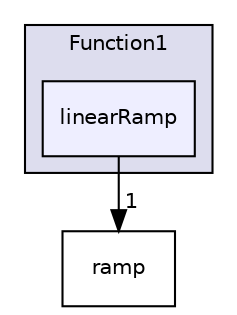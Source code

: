 digraph "src/OpenFOAM/primitives/functions/Function1/linearRamp" {
  bgcolor=transparent;
  compound=true
  node [ fontsize="10", fontname="Helvetica"];
  edge [ labelfontsize="10", labelfontname="Helvetica"];
  subgraph clusterdir_bf4f273fcff898a8e57532425217d669 {
    graph [ bgcolor="#ddddee", pencolor="black", label="Function1" fontname="Helvetica", fontsize="10", URL="dir_bf4f273fcff898a8e57532425217d669.html"]
  dir_17c8336597f96aed99d40072ed68241e [shape=box, label="linearRamp", style="filled", fillcolor="#eeeeff", pencolor="black", URL="dir_17c8336597f96aed99d40072ed68241e.html"];
  }
  dir_db837a9a779e4f4f8480520e283a1ec8 [shape=box label="ramp" URL="dir_db837a9a779e4f4f8480520e283a1ec8.html"];
  dir_17c8336597f96aed99d40072ed68241e->dir_db837a9a779e4f4f8480520e283a1ec8 [headlabel="1", labeldistance=1.5 headhref="dir_002655_002661.html"];
}
